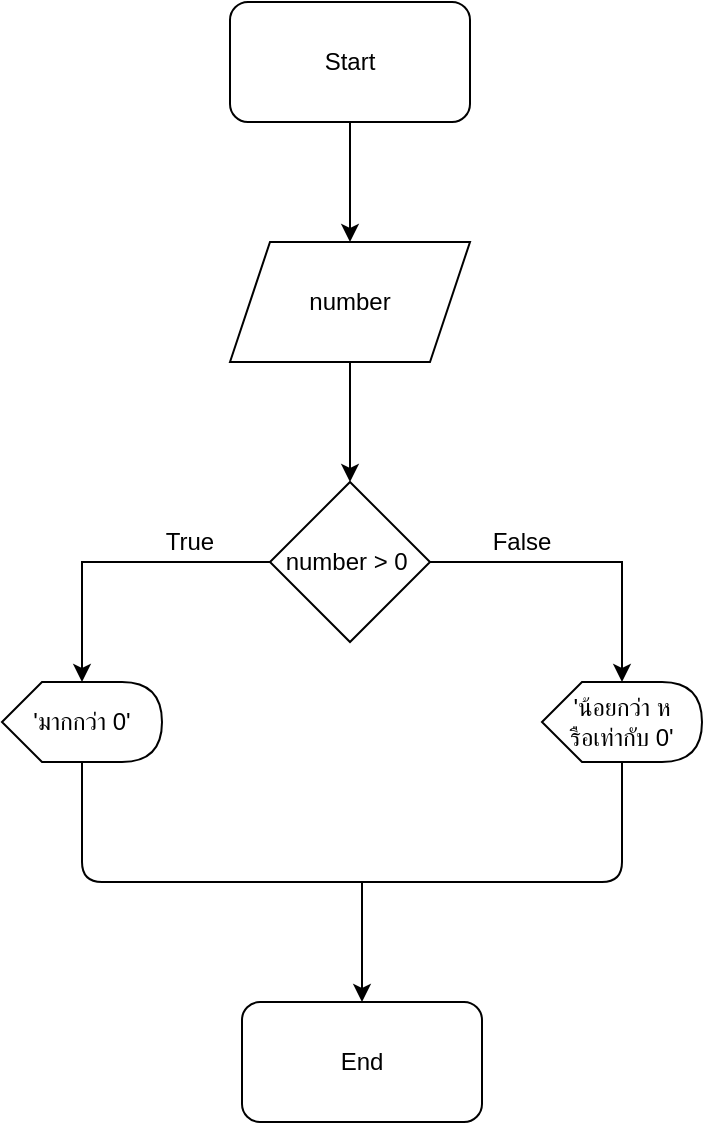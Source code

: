 <mxfile>
    <diagram id="6P5VS2ljiirBWv7LHv3P" name="Page-1">
        <mxGraphModel dx="835" dy="572" grid="1" gridSize="10" guides="1" tooltips="1" connect="1" arrows="1" fold="1" page="1" pageScale="1" pageWidth="827" pageHeight="1169" math="0" shadow="0">
            <root>
                <mxCell id="0"/>
                <mxCell id="1" parent="0"/>
                <mxCell id="4" style="edgeStyle=orthogonalEdgeStyle;rounded=0;orthogonalLoop=1;jettySize=auto;html=1;" edge="1" parent="1" source="2" target="3">
                    <mxGeometry relative="1" as="geometry"/>
                </mxCell>
                <mxCell id="2" value="Start" style="rounded=1;whiteSpace=wrap;html=1;" vertex="1" parent="1">
                    <mxGeometry x="354" y="40" width="120" height="60" as="geometry"/>
                </mxCell>
                <mxCell id="6" style="edgeStyle=orthogonalEdgeStyle;rounded=0;orthogonalLoop=1;jettySize=auto;html=1;" edge="1" parent="1" source="3" target="5">
                    <mxGeometry relative="1" as="geometry"/>
                </mxCell>
                <mxCell id="3" value="number" style="shape=parallelogram;perimeter=parallelogramPerimeter;whiteSpace=wrap;html=1;fixedSize=1;" vertex="1" parent="1">
                    <mxGeometry x="354" y="160" width="120" height="60" as="geometry"/>
                </mxCell>
                <mxCell id="8" style="edgeStyle=orthogonalEdgeStyle;rounded=0;orthogonalLoop=1;jettySize=auto;html=1;entryX=0;entryY=0;entryDx=40;entryDy=0;entryPerimeter=0;" edge="1" parent="1" source="5" target="7">
                    <mxGeometry relative="1" as="geometry"/>
                </mxCell>
                <mxCell id="10" style="edgeStyle=orthogonalEdgeStyle;rounded=0;orthogonalLoop=1;jettySize=auto;html=1;entryX=0;entryY=0;entryDx=40;entryDy=0;entryPerimeter=0;" edge="1" parent="1" source="5" target="9">
                    <mxGeometry relative="1" as="geometry"/>
                </mxCell>
                <mxCell id="5" value="number &amp;gt; 0&amp;nbsp;" style="rhombus;whiteSpace=wrap;html=1;" vertex="1" parent="1">
                    <mxGeometry x="374" y="280" width="80" height="80" as="geometry"/>
                </mxCell>
                <mxCell id="7" value="'มากกว่า 0'" style="shape=display;whiteSpace=wrap;html=1;" vertex="1" parent="1">
                    <mxGeometry x="240" y="380" width="80" height="40" as="geometry"/>
                </mxCell>
                <mxCell id="9" value="'น้อยกว่า ห&lt;br&gt;รือเท่ากับ 0'" style="shape=display;whiteSpace=wrap;html=1;" vertex="1" parent="1">
                    <mxGeometry x="510" y="380" width="80" height="40" as="geometry"/>
                </mxCell>
                <mxCell id="11" value="" style="endArrow=none;html=1;entryX=0;entryY=0;entryDx=40;entryDy=40;entryPerimeter=0;exitX=0;exitY=0;exitDx=40;exitDy=40;exitPerimeter=0;" edge="1" parent="1" source="7" target="9">
                    <mxGeometry width="50" height="50" relative="1" as="geometry">
                        <mxPoint x="590" y="600" as="sourcePoint"/>
                        <mxPoint x="640" y="550" as="targetPoint"/>
                        <Array as="points">
                            <mxPoint x="280" y="480"/>
                            <mxPoint x="550" y="480"/>
                        </Array>
                    </mxGeometry>
                </mxCell>
                <mxCell id="12" value="End" style="rounded=1;whiteSpace=wrap;html=1;" vertex="1" parent="1">
                    <mxGeometry x="360" y="540" width="120" height="60" as="geometry"/>
                </mxCell>
                <mxCell id="13" value="" style="endArrow=classic;html=1;" edge="1" parent="1" target="12">
                    <mxGeometry width="50" height="50" relative="1" as="geometry">
                        <mxPoint x="420" y="480" as="sourcePoint"/>
                        <mxPoint x="640" y="560" as="targetPoint"/>
                    </mxGeometry>
                </mxCell>
                <mxCell id="14" value="True" style="text;html=1;strokeColor=none;fillColor=none;align=center;verticalAlign=middle;whiteSpace=wrap;rounded=0;" vertex="1" parent="1">
                    <mxGeometry x="314" y="300" width="40" height="20" as="geometry"/>
                </mxCell>
                <mxCell id="15" value="False" style="text;html=1;strokeColor=none;fillColor=none;align=center;verticalAlign=middle;whiteSpace=wrap;rounded=0;" vertex="1" parent="1">
                    <mxGeometry x="480" y="300" width="40" height="20" as="geometry"/>
                </mxCell>
            </root>
        </mxGraphModel>
    </diagram>
</mxfile>
